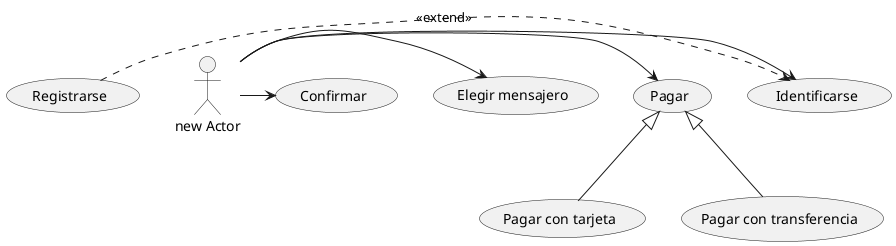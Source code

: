 @startuml

:new Actor: as na

(Identificarse) as i
(Pagar) as p
(Elegir mensajero) as em
(Confirmar) as c
(Pagar con tarjeta) as pt
(Pagar con transferencia) as pe
(Registrarse) as r

p <|-- pt
p <|-- pe
r.>i : <<extend>>
na -> i
na -> p
na -> em
na -> c



@enduml